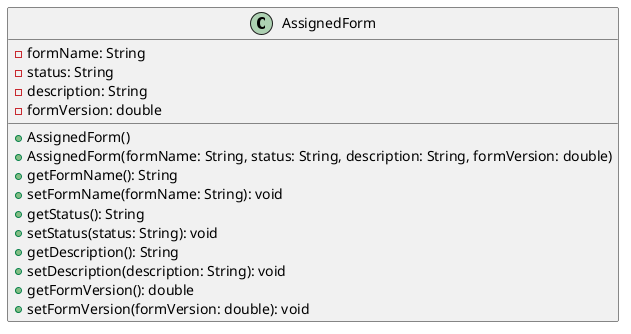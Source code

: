 @startuml

class AssignedForm {
    - formName: String
    - status: String
    - description: String
    - formVersion: double

    + AssignedForm()
    + AssignedForm(formName: String, status: String, description: String, formVersion: double)
    + getFormName(): String
    + setFormName(formName: String): void
    + getStatus(): String
    + setStatus(status: String): void
    + getDescription(): String
    + setDescription(description: String): void
    + getFormVersion(): double
    + setFormVersion(formVersion: double): void
}

@enduml